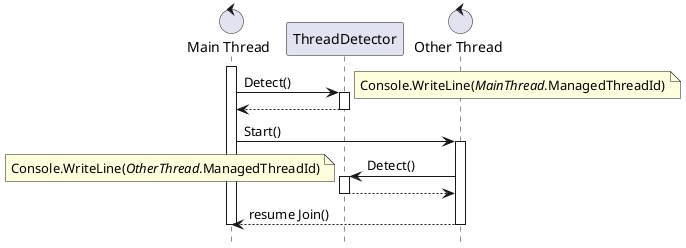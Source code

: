 @startuml
hide footbox

control "Main Thread" as main
participant ThreadDetector
control "Other Thread" as thread

activate main

main -> ThreadDetector: Detect()
activate ThreadDetector

note right: Console.WriteLine(//MainThread//.ManagedThreadId)

ThreadDetector --> main
deactivate ThreadDetector

main -> thread: Start()
activate thread

thread -> ThreadDetector: Detect()
activate ThreadDetector

note left: Console.WriteLine(//OtherThread//.ManagedThreadId)

ThreadDetector --> thread
deactivate ThreadDetector

thread --> main: resume Join()
deactivate thread

deactivate main
@enduml